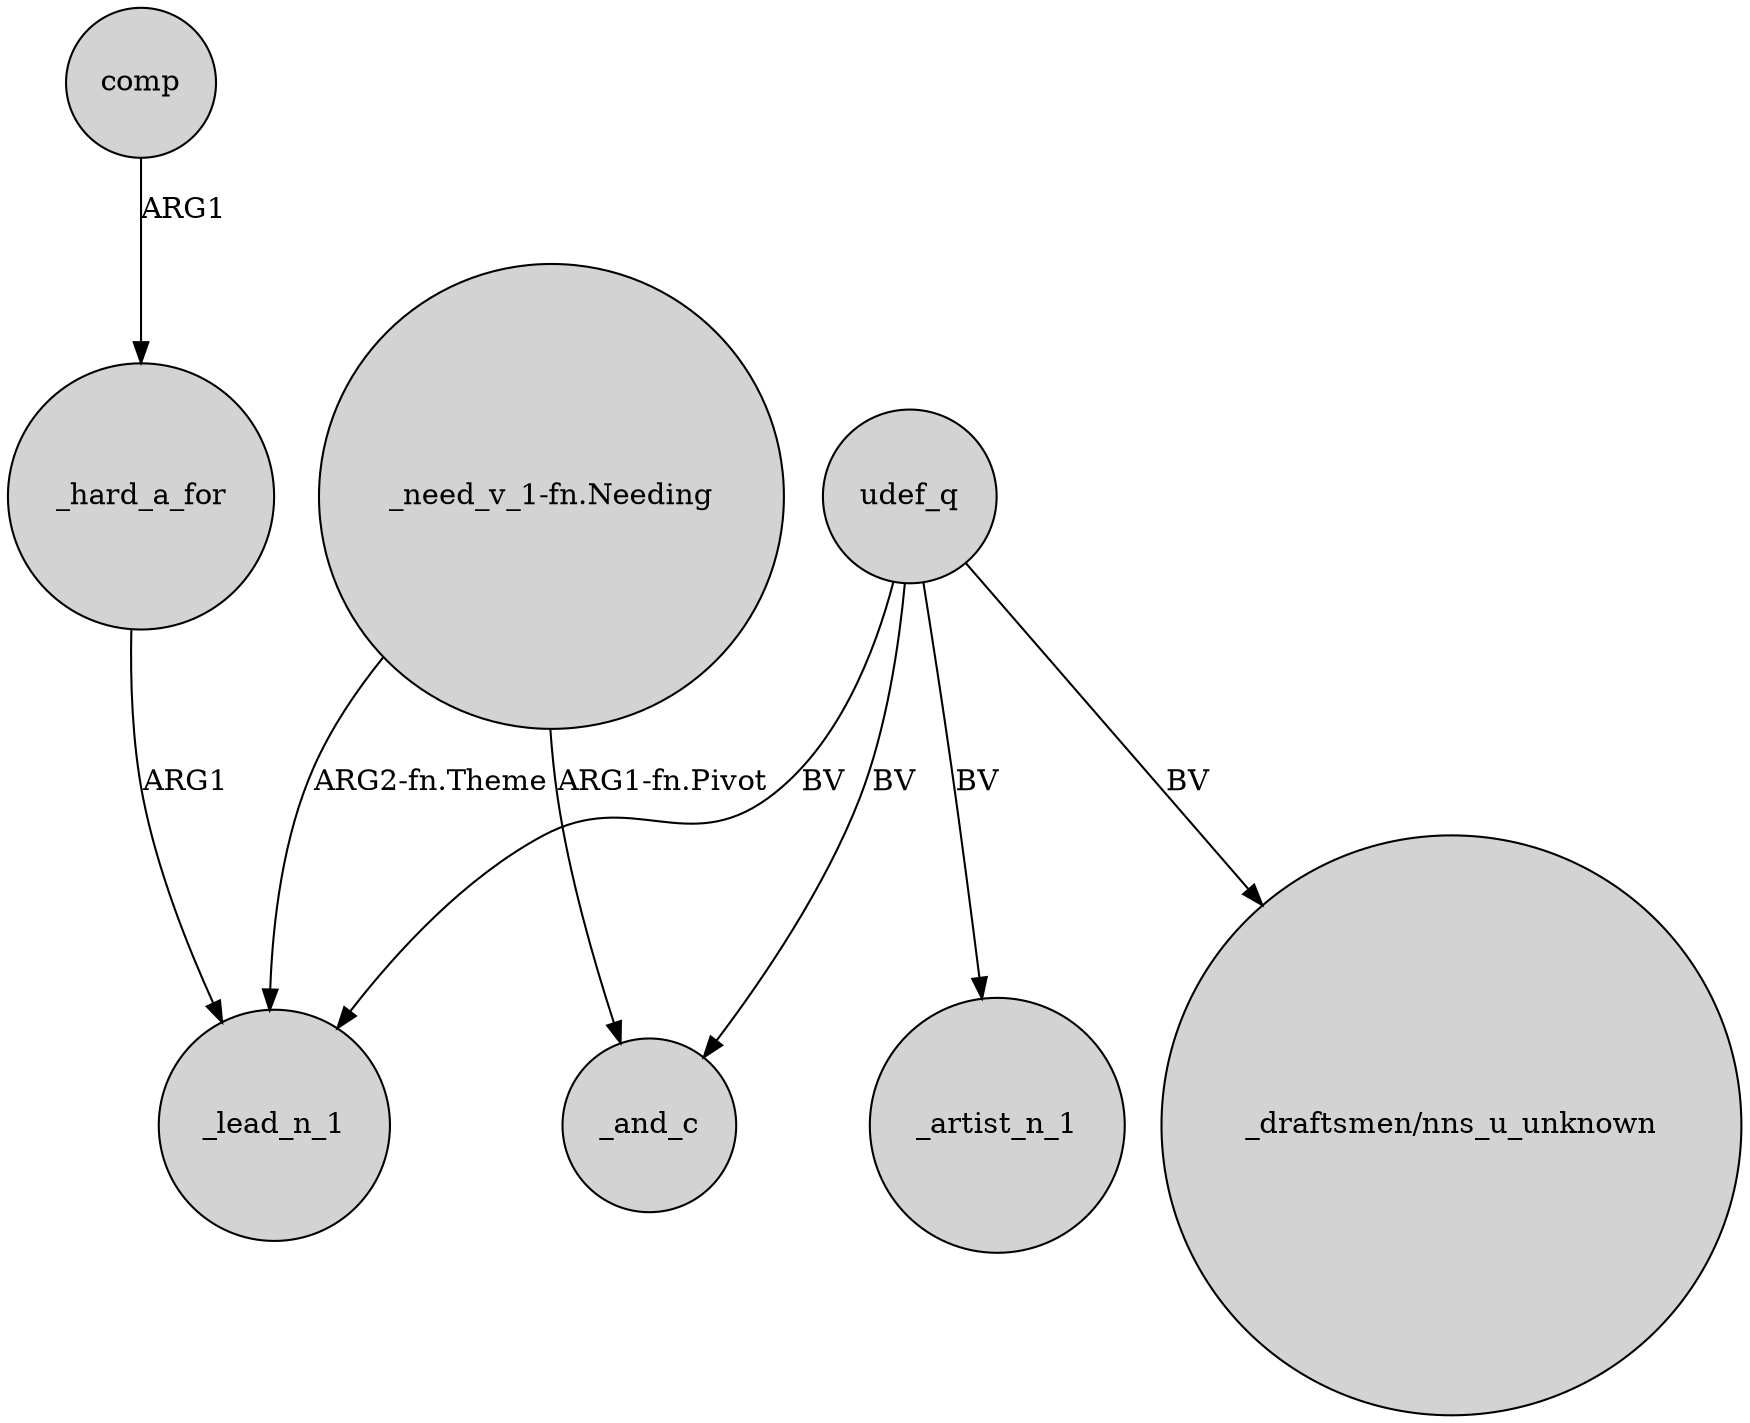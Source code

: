 digraph {
	node [shape=circle style=filled]
	udef_q -> _lead_n_1 [label=BV]
	udef_q -> "_draftsmen/nns_u_unknown" [label=BV]
	udef_q -> _and_c [label=BV]
	comp -> _hard_a_for [label=ARG1]
	"_need_v_1-fn.Needing" -> _and_c [label="ARG1-fn.Pivot"]
	"_need_v_1-fn.Needing" -> _lead_n_1 [label="ARG2-fn.Theme"]
	udef_q -> _artist_n_1 [label=BV]
	_hard_a_for -> _lead_n_1 [label=ARG1]
}
